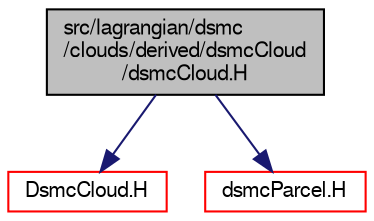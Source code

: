 digraph "src/lagrangian/dsmc/clouds/derived/dsmcCloud/dsmcCloud.H"
{
  bgcolor="transparent";
  edge [fontname="FreeSans",fontsize="10",labelfontname="FreeSans",labelfontsize="10"];
  node [fontname="FreeSans",fontsize="10",shape=record];
  Node0 [label="src/lagrangian/dsmc\l/clouds/derived/dsmcCloud\l/dsmcCloud.H",height=0.2,width=0.4,color="black", fillcolor="grey75", style="filled", fontcolor="black"];
  Node0 -> Node1 [color="midnightblue",fontsize="10",style="solid",fontname="FreeSans"];
  Node1 [label="DsmcCloud.H",height=0.2,width=0.4,color="red",URL="$a05027.html"];
  Node0 -> Node315 [color="midnightblue",fontsize="10",style="solid",fontname="FreeSans"];
  Node315 [label="dsmcParcel.H",height=0.2,width=0.4,color="red",URL="$a05039.html"];
}
